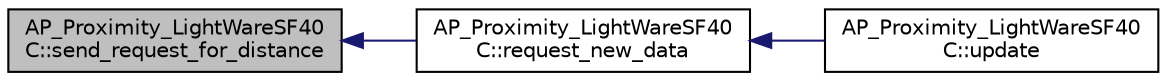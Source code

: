digraph "AP_Proximity_LightWareSF40C::send_request_for_distance"
{
 // INTERACTIVE_SVG=YES
  edge [fontname="Helvetica",fontsize="10",labelfontname="Helvetica",labelfontsize="10"];
  node [fontname="Helvetica",fontsize="10",shape=record];
  rankdir="LR";
  Node1 [label="AP_Proximity_LightWareSF40\lC::send_request_for_distance",height=0.2,width=0.4,color="black", fillcolor="grey75", style="filled", fontcolor="black"];
  Node1 -> Node2 [dir="back",color="midnightblue",fontsize="10",style="solid",fontname="Helvetica"];
  Node2 [label="AP_Proximity_LightWareSF40\lC::request_new_data",height=0.2,width=0.4,color="black", fillcolor="white", style="filled",URL="$classAP__Proximity__LightWareSF40C.html#a02b9d0d41f61e5562db31cfc341bef43"];
  Node2 -> Node3 [dir="back",color="midnightblue",fontsize="10",style="solid",fontname="Helvetica"];
  Node3 [label="AP_Proximity_LightWareSF40\lC::update",height=0.2,width=0.4,color="black", fillcolor="white", style="filled",URL="$classAP__Proximity__LightWareSF40C.html#a18aa0409570b7f8158df3a5acff152fa"];
}
